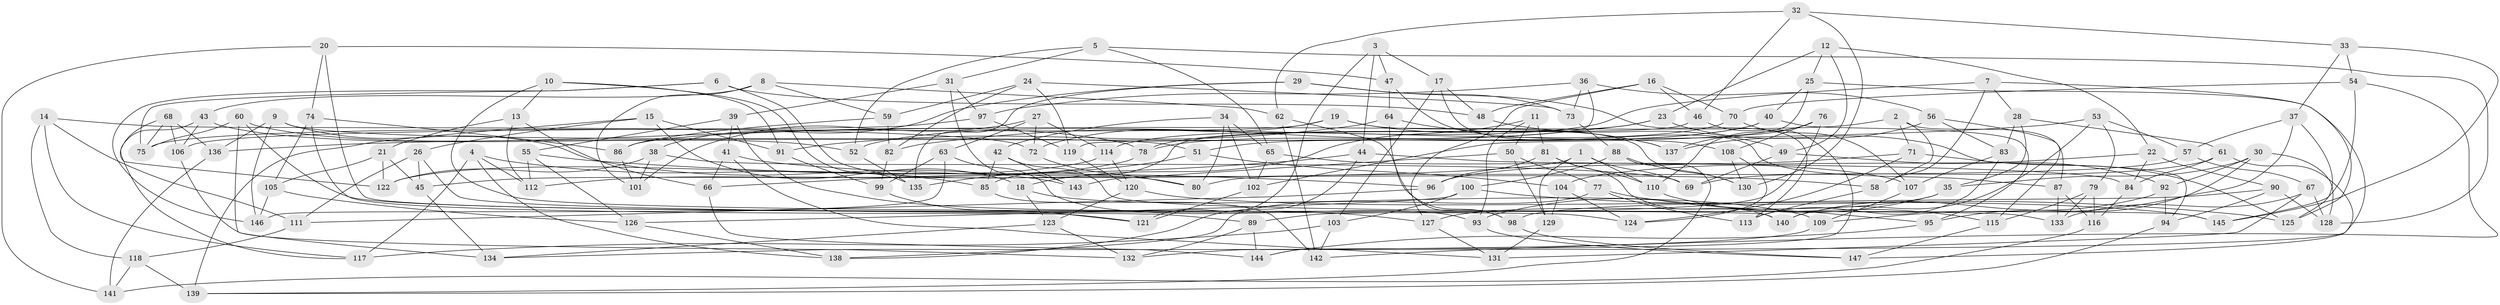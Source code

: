 // Generated by graph-tools (version 1.1) at 2025/16/03/09/25 04:16:14]
// undirected, 147 vertices, 294 edges
graph export_dot {
graph [start="1"]
  node [color=gray90,style=filled];
  1;
  2;
  3;
  4;
  5;
  6;
  7;
  8;
  9;
  10;
  11;
  12;
  13;
  14;
  15;
  16;
  17;
  18;
  19;
  20;
  21;
  22;
  23;
  24;
  25;
  26;
  27;
  28;
  29;
  30;
  31;
  32;
  33;
  34;
  35;
  36;
  37;
  38;
  39;
  40;
  41;
  42;
  43;
  44;
  45;
  46;
  47;
  48;
  49;
  50;
  51;
  52;
  53;
  54;
  55;
  56;
  57;
  58;
  59;
  60;
  61;
  62;
  63;
  64;
  65;
  66;
  67;
  68;
  69;
  70;
  71;
  72;
  73;
  74;
  75;
  76;
  77;
  78;
  79;
  80;
  81;
  82;
  83;
  84;
  85;
  86;
  87;
  88;
  89;
  90;
  91;
  92;
  93;
  94;
  95;
  96;
  97;
  98;
  99;
  100;
  101;
  102;
  103;
  104;
  105;
  106;
  107;
  108;
  109;
  110;
  111;
  112;
  113;
  114;
  115;
  116;
  117;
  118;
  119;
  120;
  121;
  122;
  123;
  124;
  125;
  126;
  127;
  128;
  129;
  130;
  131;
  132;
  133;
  134;
  135;
  136;
  137;
  138;
  139;
  140;
  141;
  142;
  143;
  144;
  145;
  146;
  147;
  1 -- 110;
  1 -- 129;
  1 -- 69;
  1 -- 45;
  2 -- 71;
  2 -- 87;
  2 -- 58;
  2 -- 86;
  3 -- 47;
  3 -- 17;
  3 -- 44;
  3 -- 121;
  4 -- 112;
  4 -- 117;
  4 -- 138;
  4 -- 85;
  5 -- 31;
  5 -- 65;
  5 -- 128;
  5 -- 52;
  6 -- 75;
  6 -- 80;
  6 -- 48;
  6 -- 146;
  7 -- 52;
  7 -- 28;
  7 -- 125;
  7 -- 58;
  8 -- 62;
  8 -- 59;
  8 -- 101;
  8 -- 43;
  9 -- 143;
  9 -- 51;
  9 -- 146;
  9 -- 136;
  10 -- 135;
  10 -- 13;
  10 -- 91;
  10 -- 133;
  11 -- 50;
  11 -- 18;
  11 -- 93;
  11 -- 81;
  12 -- 25;
  12 -- 23;
  12 -- 22;
  12 -- 49;
  13 -- 66;
  13 -- 21;
  13 -- 112;
  14 -- 72;
  14 -- 118;
  14 -- 111;
  14 -- 117;
  15 -- 139;
  15 -- 26;
  15 -- 91;
  15 -- 18;
  16 -- 46;
  16 -- 127;
  16 -- 48;
  16 -- 70;
  17 -- 87;
  17 -- 48;
  17 -- 103;
  18 -- 123;
  18 -- 109;
  19 -- 130;
  19 -- 75;
  19 -- 72;
  19 -- 137;
  20 -- 74;
  20 -- 141;
  20 -- 47;
  20 -- 140;
  21 -- 105;
  21 -- 122;
  21 -- 45;
  22 -- 90;
  22 -- 104;
  22 -- 84;
  23 -- 94;
  23 -- 82;
  23 -- 78;
  24 -- 73;
  24 -- 119;
  24 -- 59;
  24 -- 82;
  25 -- 102;
  25 -- 132;
  25 -- 40;
  26 -- 89;
  26 -- 111;
  26 -- 45;
  27 -- 63;
  27 -- 72;
  27 -- 114;
  27 -- 101;
  28 -- 35;
  28 -- 83;
  28 -- 61;
  29 -- 73;
  29 -- 135;
  29 -- 38;
  29 -- 113;
  30 -- 92;
  30 -- 128;
  30 -- 95;
  30 -- 35;
  31 -- 97;
  31 -- 39;
  31 -- 143;
  32 -- 62;
  32 -- 130;
  32 -- 46;
  32 -- 33;
  33 -- 54;
  33 -- 145;
  33 -- 37;
  34 -- 65;
  34 -- 42;
  34 -- 80;
  34 -- 102;
  35 -- 93;
  35 -- 127;
  36 -- 97;
  36 -- 56;
  36 -- 119;
  36 -- 73;
  37 -- 109;
  37 -- 57;
  37 -- 125;
  38 -- 101;
  38 -- 122;
  38 -- 69;
  39 -- 41;
  39 -- 55;
  39 -- 127;
  40 -- 51;
  40 -- 78;
  40 -- 95;
  41 -- 58;
  41 -- 131;
  41 -- 66;
  42 -- 143;
  42 -- 145;
  42 -- 85;
  43 -- 117;
  43 -- 52;
  43 -- 106;
  44 -- 84;
  44 -- 66;
  44 -- 138;
  45 -- 134;
  46 -- 144;
  46 -- 85;
  47 -- 64;
  47 -- 108;
  48 -- 49;
  49 -- 69;
  49 -- 92;
  50 -- 143;
  50 -- 129;
  50 -- 77;
  51 -- 104;
  51 -- 135;
  52 -- 135;
  53 -- 79;
  53 -- 57;
  53 -- 136;
  53 -- 140;
  54 -- 70;
  54 -- 145;
  54 -- 142;
  55 -- 126;
  55 -- 112;
  55 -- 96;
  56 -- 137;
  56 -- 83;
  56 -- 115;
  57 -- 80;
  57 -- 67;
  58 -- 113;
  59 -- 82;
  59 -- 86;
  60 -- 75;
  60 -- 124;
  60 -- 134;
  60 -- 78;
  61 -- 69;
  61 -- 147;
  61 -- 84;
  62 -- 98;
  62 -- 142;
  63 -- 99;
  63 -- 93;
  63 -- 146;
  64 -- 98;
  64 -- 91;
  64 -- 137;
  65 -- 107;
  65 -- 102;
  66 -- 144;
  67 -- 128;
  67 -- 133;
  67 -- 131;
  68 -- 122;
  68 -- 136;
  68 -- 106;
  68 -- 75;
  70 -- 114;
  70 -- 107;
  71 -- 124;
  71 -- 96;
  71 -- 125;
  72 -- 80;
  73 -- 88;
  74 -- 121;
  74 -- 86;
  74 -- 105;
  76 -- 108;
  76 -- 89;
  76 -- 137;
  76 -- 110;
  77 -- 95;
  77 -- 138;
  77 -- 113;
  78 -- 112;
  79 -- 133;
  79 -- 115;
  79 -- 116;
  81 -- 96;
  81 -- 140;
  81 -- 110;
  82 -- 99;
  83 -- 107;
  83 -- 113;
  84 -- 116;
  85 -- 142;
  86 -- 101;
  87 -- 116;
  87 -- 133;
  88 -- 139;
  88 -- 130;
  88 -- 100;
  89 -- 132;
  89 -- 144;
  90 -- 94;
  90 -- 98;
  90 -- 128;
  91 -- 99;
  92 -- 140;
  92 -- 94;
  93 -- 147;
  94 -- 139;
  95 -- 144;
  96 -- 111;
  97 -- 106;
  97 -- 119;
  98 -- 147;
  99 -- 121;
  100 -- 103;
  100 -- 125;
  100 -- 126;
  102 -- 121;
  103 -- 142;
  103 -- 117;
  104 -- 129;
  104 -- 124;
  105 -- 146;
  105 -- 126;
  106 -- 132;
  107 -- 109;
  108 -- 130;
  108 -- 124;
  109 -- 134;
  110 -- 115;
  111 -- 118;
  114 -- 122;
  114 -- 120;
  115 -- 147;
  116 -- 141;
  118 -- 141;
  118 -- 139;
  119 -- 120;
  120 -- 123;
  120 -- 145;
  123 -- 132;
  123 -- 134;
  126 -- 138;
  127 -- 131;
  129 -- 131;
  136 -- 141;
}
